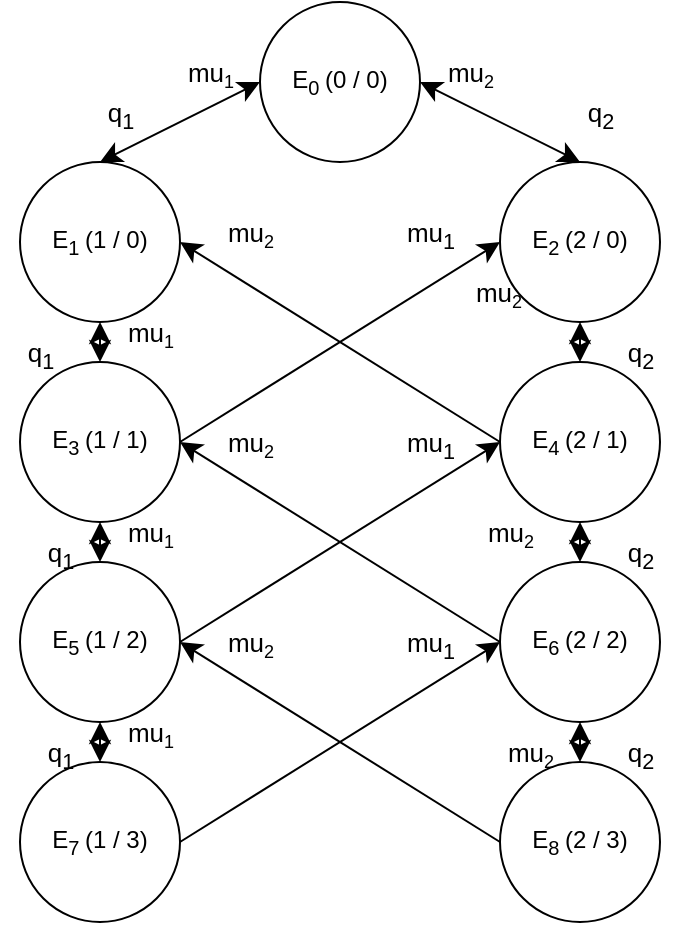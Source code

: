 <mxfile version="26.0.8">
  <diagram name="Страница — 1" id="-ktup5NDSHvE0i02gH0w">
    <mxGraphModel dx="842" dy="488" grid="1" gridSize="10" guides="1" tooltips="1" connect="1" arrows="1" fold="1" page="1" pageScale="1" pageWidth="827" pageHeight="1169" math="0" shadow="0">
      <root>
        <mxCell id="0" />
        <mxCell id="1" parent="0" />
        <mxCell id="z2YoDn6WxsslsZiS7oRz-40" value="E&lt;sub&gt;0 &lt;/sub&gt;(0 / 0)" style="ellipse;whiteSpace=wrap;html=1;aspect=fixed;" vertex="1" parent="1">
          <mxGeometry x="320" y="120" width="80" height="80" as="geometry" />
        </mxCell>
        <mxCell id="z2YoDn6WxsslsZiS7oRz-42" value="E&lt;sub&gt;1&amp;nbsp;&lt;/sub&gt;(1 / 0)" style="ellipse;whiteSpace=wrap;html=1;aspect=fixed;" vertex="1" parent="1">
          <mxGeometry x="200" y="200" width="80" height="80" as="geometry" />
        </mxCell>
        <mxCell id="z2YoDn6WxsslsZiS7oRz-43" value="E&lt;sub&gt;2&amp;nbsp;&lt;/sub&gt;(2 / 0)" style="ellipse;whiteSpace=wrap;html=1;aspect=fixed;" vertex="1" parent="1">
          <mxGeometry x="440" y="200" width="80" height="80" as="geometry" />
        </mxCell>
        <mxCell id="z2YoDn6WxsslsZiS7oRz-44" value="E&lt;sub&gt;3&amp;nbsp;&lt;/sub&gt;(1 / 1)" style="ellipse;whiteSpace=wrap;html=1;aspect=fixed;" vertex="1" parent="1">
          <mxGeometry x="200" y="300" width="80" height="80" as="geometry" />
        </mxCell>
        <mxCell id="z2YoDn6WxsslsZiS7oRz-45" value="E&lt;sub&gt;4&amp;nbsp;&lt;/sub&gt;(2 / 1)" style="ellipse;whiteSpace=wrap;html=1;aspect=fixed;" vertex="1" parent="1">
          <mxGeometry x="440" y="300" width="80" height="80" as="geometry" />
        </mxCell>
        <mxCell id="z2YoDn6WxsslsZiS7oRz-46" value="E&lt;sub&gt;5&amp;nbsp;&lt;/sub&gt;(1 / 2)" style="ellipse;whiteSpace=wrap;html=1;aspect=fixed;" vertex="1" parent="1">
          <mxGeometry x="200" y="400" width="80" height="80" as="geometry" />
        </mxCell>
        <mxCell id="z2YoDn6WxsslsZiS7oRz-47" value="E&lt;sub&gt;6&amp;nbsp;&lt;/sub&gt;(2 / 2)" style="ellipse;whiteSpace=wrap;html=1;aspect=fixed;" vertex="1" parent="1">
          <mxGeometry x="440" y="400" width="80" height="80" as="geometry" />
        </mxCell>
        <mxCell id="z2YoDn6WxsslsZiS7oRz-48" value="E&lt;sub&gt;7&amp;nbsp;&lt;/sub&gt;(1 / 3)" style="ellipse;whiteSpace=wrap;html=1;aspect=fixed;" vertex="1" parent="1">
          <mxGeometry x="200" y="500" width="80" height="80" as="geometry" />
        </mxCell>
        <mxCell id="z2YoDn6WxsslsZiS7oRz-49" value="E&lt;sub&gt;8&amp;nbsp;&lt;/sub&gt;(2 / 3)" style="ellipse;whiteSpace=wrap;html=1;aspect=fixed;" vertex="1" parent="1">
          <mxGeometry x="440" y="500" width="80" height="80" as="geometry" />
        </mxCell>
        <mxCell id="z2YoDn6WxsslsZiS7oRz-50" value="" style="endArrow=classic;startArrow=classic;html=1;rounded=0;fontSize=12;startSize=8;endSize=8;curved=1;entryX=0;entryY=0.5;entryDx=0;entryDy=0;exitX=0.5;exitY=0;exitDx=0;exitDy=0;" edge="1" parent="1" source="z2YoDn6WxsslsZiS7oRz-42" target="z2YoDn6WxsslsZiS7oRz-40">
          <mxGeometry width="50" height="50" relative="1" as="geometry">
            <mxPoint x="340" y="390" as="sourcePoint" />
            <mxPoint x="390" y="340" as="targetPoint" />
          </mxGeometry>
        </mxCell>
        <mxCell id="z2YoDn6WxsslsZiS7oRz-51" value="" style="endArrow=classic;startArrow=classic;html=1;rounded=0;fontSize=12;startSize=8;endSize=8;curved=1;entryX=1;entryY=0.5;entryDx=0;entryDy=0;exitX=0.5;exitY=0;exitDx=0;exitDy=0;" edge="1" parent="1" source="z2YoDn6WxsslsZiS7oRz-43" target="z2YoDn6WxsslsZiS7oRz-40">
          <mxGeometry width="50" height="50" relative="1" as="geometry">
            <mxPoint x="250" y="210" as="sourcePoint" />
            <mxPoint x="330" y="170" as="targetPoint" />
          </mxGeometry>
        </mxCell>
        <mxCell id="z2YoDn6WxsslsZiS7oRz-52" value="" style="endArrow=classic;startArrow=classic;html=1;rounded=0;fontSize=12;startSize=8;endSize=8;curved=1;entryX=0;entryY=0.5;entryDx=0;entryDy=0;" edge="1" parent="1" source="z2YoDn6WxsslsZiS7oRz-44">
          <mxGeometry width="50" height="50" relative="1" as="geometry">
            <mxPoint x="160" y="320" as="sourcePoint" />
            <mxPoint x="240" y="280" as="targetPoint" />
          </mxGeometry>
        </mxCell>
        <mxCell id="z2YoDn6WxsslsZiS7oRz-53" value="" style="endArrow=classic;startArrow=classic;html=1;rounded=0;fontSize=12;startSize=8;endSize=8;curved=1;entryX=0.5;entryY=1;entryDx=0;entryDy=0;" edge="1" parent="1" source="z2YoDn6WxsslsZiS7oRz-45" target="z2YoDn6WxsslsZiS7oRz-43">
          <mxGeometry width="50" height="50" relative="1" as="geometry">
            <mxPoint x="340" y="390" as="sourcePoint" />
            <mxPoint x="390" y="340" as="targetPoint" />
          </mxGeometry>
        </mxCell>
        <mxCell id="z2YoDn6WxsslsZiS7oRz-57" value="" style="endArrow=classic;startArrow=classic;html=1;rounded=0;fontSize=12;startSize=8;endSize=8;curved=1;entryX=0.5;entryY=1;entryDx=0;entryDy=0;exitX=0.5;exitY=0;exitDx=0;exitDy=0;" edge="1" parent="1" source="z2YoDn6WxsslsZiS7oRz-46" target="z2YoDn6WxsslsZiS7oRz-44">
          <mxGeometry width="50" height="50" relative="1" as="geometry">
            <mxPoint x="340" y="390" as="sourcePoint" />
            <mxPoint x="390" y="340" as="targetPoint" />
          </mxGeometry>
        </mxCell>
        <mxCell id="z2YoDn6WxsslsZiS7oRz-58" value="" style="endArrow=classic;startArrow=classic;html=1;rounded=0;fontSize=12;startSize=8;endSize=8;curved=1;entryX=0.5;entryY=1;entryDx=0;entryDy=0;" edge="1" parent="1" source="z2YoDn6WxsslsZiS7oRz-48" target="z2YoDn6WxsslsZiS7oRz-46">
          <mxGeometry width="50" height="50" relative="1" as="geometry">
            <mxPoint x="250" y="410" as="sourcePoint" />
            <mxPoint x="250" y="390" as="targetPoint" />
          </mxGeometry>
        </mxCell>
        <mxCell id="z2YoDn6WxsslsZiS7oRz-59" value="" style="endArrow=classic;startArrow=classic;html=1;rounded=0;fontSize=12;startSize=8;endSize=8;curved=1;entryX=0.5;entryY=1;entryDx=0;entryDy=0;exitX=0.5;exitY=0;exitDx=0;exitDy=0;" edge="1" parent="1" source="z2YoDn6WxsslsZiS7oRz-47" target="z2YoDn6WxsslsZiS7oRz-45">
          <mxGeometry width="50" height="50" relative="1" as="geometry">
            <mxPoint x="250" y="410" as="sourcePoint" />
            <mxPoint x="250" y="390" as="targetPoint" />
          </mxGeometry>
        </mxCell>
        <mxCell id="z2YoDn6WxsslsZiS7oRz-60" value="" style="endArrow=classic;startArrow=classic;html=1;rounded=0;fontSize=12;startSize=8;endSize=8;curved=1;entryX=0.5;entryY=0;entryDx=0;entryDy=0;exitX=0.5;exitY=1;exitDx=0;exitDy=0;" edge="1" parent="1" source="z2YoDn6WxsslsZiS7oRz-47" target="z2YoDn6WxsslsZiS7oRz-49">
          <mxGeometry width="50" height="50" relative="1" as="geometry">
            <mxPoint x="490" y="410" as="sourcePoint" />
            <mxPoint x="490" y="390" as="targetPoint" />
          </mxGeometry>
        </mxCell>
        <mxCell id="z2YoDn6WxsslsZiS7oRz-61" value="" style="endArrow=classic;html=1;rounded=0;fontSize=12;startSize=8;endSize=8;curved=1;exitX=1;exitY=0.5;exitDx=0;exitDy=0;entryX=0;entryY=0.5;entryDx=0;entryDy=0;" edge="1" parent="1" source="z2YoDn6WxsslsZiS7oRz-48" target="z2YoDn6WxsslsZiS7oRz-47">
          <mxGeometry width="50" height="50" relative="1" as="geometry">
            <mxPoint x="340" y="390" as="sourcePoint" />
            <mxPoint x="390" y="340" as="targetPoint" />
          </mxGeometry>
        </mxCell>
        <mxCell id="z2YoDn6WxsslsZiS7oRz-62" value="" style="endArrow=classic;html=1;rounded=0;fontSize=12;startSize=8;endSize=8;curved=1;exitX=0;exitY=0.5;exitDx=0;exitDy=0;entryX=1;entryY=0.5;entryDx=0;entryDy=0;" edge="1" parent="1">
          <mxGeometry width="50" height="50" relative="1" as="geometry">
            <mxPoint x="440" y="440" as="sourcePoint" />
            <mxPoint x="280" y="340" as="targetPoint" />
          </mxGeometry>
        </mxCell>
        <mxCell id="z2YoDn6WxsslsZiS7oRz-63" value="" style="endArrow=classic;html=1;rounded=0;fontSize=12;startSize=8;endSize=8;curved=1;exitX=0;exitY=0.5;exitDx=0;exitDy=0;entryX=1;entryY=0.5;entryDx=0;entryDy=0;" edge="1" parent="1">
          <mxGeometry width="50" height="50" relative="1" as="geometry">
            <mxPoint x="440" y="540" as="sourcePoint" />
            <mxPoint x="280" y="440" as="targetPoint" />
          </mxGeometry>
        </mxCell>
        <mxCell id="z2YoDn6WxsslsZiS7oRz-65" value="" style="endArrow=classic;html=1;rounded=0;fontSize=12;startSize=8;endSize=8;curved=1;exitX=1;exitY=0.5;exitDx=0;exitDy=0;entryX=0;entryY=0.5;entryDx=0;entryDy=0;" edge="1" parent="1">
          <mxGeometry width="50" height="50" relative="1" as="geometry">
            <mxPoint x="280" y="440" as="sourcePoint" />
            <mxPoint x="440" y="340" as="targetPoint" />
          </mxGeometry>
        </mxCell>
        <mxCell id="z2YoDn6WxsslsZiS7oRz-66" value="" style="endArrow=classic;html=1;rounded=0;fontSize=12;startSize=8;endSize=8;curved=1;exitX=1;exitY=0.5;exitDx=0;exitDy=0;entryX=0;entryY=0.5;entryDx=0;entryDy=0;" edge="1" parent="1">
          <mxGeometry width="50" height="50" relative="1" as="geometry">
            <mxPoint x="280" y="340" as="sourcePoint" />
            <mxPoint x="440" y="240" as="targetPoint" />
          </mxGeometry>
        </mxCell>
        <mxCell id="z2YoDn6WxsslsZiS7oRz-67" value="" style="endArrow=classic;html=1;rounded=0;fontSize=12;startSize=8;endSize=8;curved=1;exitX=0;exitY=0.5;exitDx=0;exitDy=0;entryX=1;entryY=0.5;entryDx=0;entryDy=0;" edge="1" parent="1">
          <mxGeometry width="50" height="50" relative="1" as="geometry">
            <mxPoint x="440" y="340" as="sourcePoint" />
            <mxPoint x="280" y="240" as="targetPoint" />
          </mxGeometry>
        </mxCell>
        <mxCell id="z2YoDn6WxsslsZiS7oRz-68" value="&lt;font style=&quot;font-size: 13px;&quot;&gt;q&lt;sub&gt;1&lt;/sub&gt;&lt;/font&gt;" style="text;html=1;align=center;verticalAlign=middle;resizable=0;points=[];autosize=1;strokeColor=none;fillColor=none;fontSize=16;" vertex="1" parent="1">
          <mxGeometry x="230" y="160" width="40" height="30" as="geometry" />
        </mxCell>
        <mxCell id="z2YoDn6WxsslsZiS7oRz-69" value="&lt;font style=&quot;font-size: 13px;&quot;&gt;q&lt;sub&gt;1&lt;/sub&gt;&lt;/font&gt;" style="text;html=1;align=center;verticalAlign=middle;resizable=0;points=[];autosize=1;strokeColor=none;fillColor=none;fontSize=16;" vertex="1" parent="1">
          <mxGeometry x="190" y="280" width="40" height="30" as="geometry" />
        </mxCell>
        <mxCell id="z2YoDn6WxsslsZiS7oRz-70" value="&lt;font style=&quot;font-size: 13px;&quot;&gt;q&lt;sub&gt;1&lt;/sub&gt;&lt;/font&gt;" style="text;html=1;align=center;verticalAlign=middle;resizable=0;points=[];autosize=1;strokeColor=none;fillColor=none;fontSize=16;" vertex="1" parent="1">
          <mxGeometry x="200" y="380" width="40" height="30" as="geometry" />
        </mxCell>
        <mxCell id="z2YoDn6WxsslsZiS7oRz-71" value="&lt;font style=&quot;font-size: 13px;&quot;&gt;q&lt;sub&gt;1&lt;/sub&gt;&lt;/font&gt;" style="text;html=1;align=center;verticalAlign=middle;resizable=0;points=[];autosize=1;strokeColor=none;fillColor=none;fontSize=16;" vertex="1" parent="1">
          <mxGeometry x="200" y="480" width="40" height="30" as="geometry" />
        </mxCell>
        <mxCell id="z2YoDn6WxsslsZiS7oRz-72" value="&lt;font style=&quot;font-size: 13px;&quot;&gt;q&lt;sub&gt;2&lt;/sub&gt;&lt;/font&gt;" style="text;html=1;align=center;verticalAlign=middle;resizable=0;points=[];autosize=1;strokeColor=none;fillColor=none;fontSize=16;" vertex="1" parent="1">
          <mxGeometry x="470" y="160" width="40" height="30" as="geometry" />
        </mxCell>
        <mxCell id="z2YoDn6WxsslsZiS7oRz-73" value="&lt;font style=&quot;font-size: 13px;&quot;&gt;q&lt;sub&gt;2&lt;/sub&gt;&lt;/font&gt;" style="text;html=1;align=center;verticalAlign=middle;resizable=0;points=[];autosize=1;strokeColor=none;fillColor=none;fontSize=16;" vertex="1" parent="1">
          <mxGeometry x="490" y="280" width="40" height="30" as="geometry" />
        </mxCell>
        <mxCell id="z2YoDn6WxsslsZiS7oRz-74" value="&lt;font style=&quot;font-size: 13px;&quot;&gt;q&lt;sub&gt;2&lt;/sub&gt;&lt;/font&gt;" style="text;html=1;align=center;verticalAlign=middle;resizable=0;points=[];autosize=1;strokeColor=none;fillColor=none;fontSize=16;" vertex="1" parent="1">
          <mxGeometry x="490" y="380" width="40" height="30" as="geometry" />
        </mxCell>
        <mxCell id="z2YoDn6WxsslsZiS7oRz-75" value="&lt;font style=&quot;font-size: 13px;&quot;&gt;q&lt;sub&gt;2&lt;/sub&gt;&lt;/font&gt;" style="text;html=1;align=center;verticalAlign=middle;resizable=0;points=[];autosize=1;strokeColor=none;fillColor=none;fontSize=16;" vertex="1" parent="1">
          <mxGeometry x="490" y="480" width="40" height="30" as="geometry" />
        </mxCell>
        <mxCell id="z2YoDn6WxsslsZiS7oRz-76" value="&lt;span style=&quot;font-size: 13px;&quot;&gt;mu&lt;sub&gt;1&lt;/sub&gt;&lt;/span&gt;" style="text;html=1;align=center;verticalAlign=middle;resizable=0;points=[];autosize=1;strokeColor=none;fillColor=none;fontSize=16;" vertex="1" parent="1">
          <mxGeometry x="380" y="220" width="50" height="30" as="geometry" />
        </mxCell>
        <mxCell id="z2YoDn6WxsslsZiS7oRz-77" value="&lt;span style=&quot;font-size: 13px;&quot;&gt;mu&lt;sub&gt;1&lt;/sub&gt;&lt;/span&gt;" style="text;html=1;align=center;verticalAlign=middle;resizable=0;points=[];autosize=1;strokeColor=none;fillColor=none;fontSize=16;" vertex="1" parent="1">
          <mxGeometry x="380" y="325" width="50" height="30" as="geometry" />
        </mxCell>
        <mxCell id="z2YoDn6WxsslsZiS7oRz-78" value="&lt;span style=&quot;font-size: 13px;&quot;&gt;mu&lt;sub&gt;1&lt;/sub&gt;&lt;/span&gt;" style="text;html=1;align=center;verticalAlign=middle;resizable=0;points=[];autosize=1;strokeColor=none;fillColor=none;fontSize=16;" vertex="1" parent="1">
          <mxGeometry x="380" y="425" width="50" height="30" as="geometry" />
        </mxCell>
        <mxCell id="z2YoDn6WxsslsZiS7oRz-79" value="&lt;span style=&quot;font-size: 13px;&quot;&gt;mu&lt;/span&gt;&lt;span style=&quot;font-size: 10.833px;&quot;&gt;&lt;sub&gt;2&lt;/sub&gt;&lt;/span&gt;" style="text;html=1;align=center;verticalAlign=middle;resizable=0;points=[];autosize=1;strokeColor=none;fillColor=none;fontSize=16;" vertex="1" parent="1">
          <mxGeometry x="290" y="425" width="50" height="30" as="geometry" />
        </mxCell>
        <mxCell id="z2YoDn6WxsslsZiS7oRz-80" value="&lt;span style=&quot;font-size: 13px;&quot;&gt;mu&lt;/span&gt;&lt;span style=&quot;font-size: 10.833px;&quot;&gt;&lt;sub&gt;2&lt;/sub&gt;&lt;/span&gt;" style="text;html=1;align=center;verticalAlign=middle;resizable=0;points=[];autosize=1;strokeColor=none;fillColor=none;fontSize=16;" vertex="1" parent="1">
          <mxGeometry x="290" y="325" width="50" height="30" as="geometry" />
        </mxCell>
        <mxCell id="z2YoDn6WxsslsZiS7oRz-81" value="&lt;span style=&quot;font-size: 13px;&quot;&gt;mu&lt;/span&gt;&lt;span style=&quot;font-size: 10.833px;&quot;&gt;&lt;sub&gt;2&lt;/sub&gt;&lt;/span&gt;" style="text;html=1;align=center;verticalAlign=middle;resizable=0;points=[];autosize=1;strokeColor=none;fillColor=none;fontSize=16;" vertex="1" parent="1">
          <mxGeometry x="414" y="250" width="50" height="30" as="geometry" />
        </mxCell>
        <mxCell id="z2YoDn6WxsslsZiS7oRz-82" value="&lt;span style=&quot;font-size: 13px;&quot;&gt;mu&lt;/span&gt;&lt;span style=&quot;font-size: 10.833px;&quot;&gt;&lt;sub&gt;2&lt;/sub&gt;&lt;/span&gt;" style="text;html=1;align=center;verticalAlign=middle;resizable=0;points=[];autosize=1;strokeColor=none;fillColor=none;fontSize=16;" vertex="1" parent="1">
          <mxGeometry x="290" y="220" width="50" height="30" as="geometry" />
        </mxCell>
        <mxCell id="z2YoDn6WxsslsZiS7oRz-83" value="&lt;span style=&quot;font-size: 13px;&quot;&gt;mu&lt;/span&gt;&lt;span style=&quot;font-size: 10.833px;&quot;&gt;&lt;sub&gt;2&lt;/sub&gt;&lt;/span&gt;" style="text;html=1;align=center;verticalAlign=middle;resizable=0;points=[];autosize=1;strokeColor=none;fillColor=none;fontSize=16;" vertex="1" parent="1">
          <mxGeometry x="420" y="370" width="50" height="30" as="geometry" />
        </mxCell>
        <mxCell id="z2YoDn6WxsslsZiS7oRz-84" value="&lt;span style=&quot;font-size: 13px;&quot;&gt;mu&lt;/span&gt;&lt;span style=&quot;font-size: 10.833px;&quot;&gt;&lt;sub&gt;2&lt;/sub&gt;&lt;/span&gt;" style="text;html=1;align=center;verticalAlign=middle;resizable=0;points=[];autosize=1;strokeColor=none;fillColor=none;fontSize=16;" vertex="1" parent="1">
          <mxGeometry x="430" y="480" width="50" height="30" as="geometry" />
        </mxCell>
        <mxCell id="z2YoDn6WxsslsZiS7oRz-85" value="&lt;span style=&quot;font-size: 13px;&quot;&gt;mu&lt;/span&gt;&lt;span style=&quot;font-size: 10.833px;&quot;&gt;&lt;sub&gt;1&lt;/sub&gt;&lt;/span&gt;" style="text;html=1;align=center;verticalAlign=middle;resizable=0;points=[];autosize=1;strokeColor=none;fillColor=none;fontSize=16;" vertex="1" parent="1">
          <mxGeometry x="240" y="470" width="50" height="30" as="geometry" />
        </mxCell>
        <mxCell id="z2YoDn6WxsslsZiS7oRz-86" value="&lt;span style=&quot;font-size: 13px;&quot;&gt;mu&lt;/span&gt;&lt;span style=&quot;font-size: 10.833px;&quot;&gt;&lt;sub&gt;1&lt;/sub&gt;&lt;/span&gt;" style="text;html=1;align=center;verticalAlign=middle;resizable=0;points=[];autosize=1;strokeColor=none;fillColor=none;fontSize=16;" vertex="1" parent="1">
          <mxGeometry x="240" y="370" width="50" height="30" as="geometry" />
        </mxCell>
        <mxCell id="z2YoDn6WxsslsZiS7oRz-88" value="&lt;span style=&quot;font-size: 13px;&quot;&gt;mu&lt;/span&gt;&lt;span style=&quot;font-size: 10.833px;&quot;&gt;&lt;sub&gt;1&lt;/sub&gt;&lt;/span&gt;" style="text;html=1;align=center;verticalAlign=middle;resizable=0;points=[];autosize=1;strokeColor=none;fillColor=none;fontSize=16;" vertex="1" parent="1">
          <mxGeometry x="240" y="270" width="50" height="30" as="geometry" />
        </mxCell>
        <mxCell id="z2YoDn6WxsslsZiS7oRz-89" value="&lt;span style=&quot;font-size: 13px;&quot;&gt;mu&lt;/span&gt;&lt;span style=&quot;font-size: 10.833px;&quot;&gt;&lt;sub&gt;1&lt;/sub&gt;&lt;/span&gt;" style="text;html=1;align=center;verticalAlign=middle;resizable=0;points=[];autosize=1;strokeColor=none;fillColor=none;fontSize=16;" vertex="1" parent="1">
          <mxGeometry x="270" y="140" width="50" height="30" as="geometry" />
        </mxCell>
        <mxCell id="z2YoDn6WxsslsZiS7oRz-90" value="&lt;span style=&quot;font-size: 13px;&quot;&gt;mu&lt;/span&gt;&lt;span style=&quot;font-size: 10.833px;&quot;&gt;&lt;sub&gt;2&lt;/sub&gt;&lt;/span&gt;" style="text;html=1;align=center;verticalAlign=middle;resizable=0;points=[];autosize=1;strokeColor=none;fillColor=none;fontSize=16;" vertex="1" parent="1">
          <mxGeometry x="400" y="140" width="50" height="30" as="geometry" />
        </mxCell>
      </root>
    </mxGraphModel>
  </diagram>
</mxfile>
